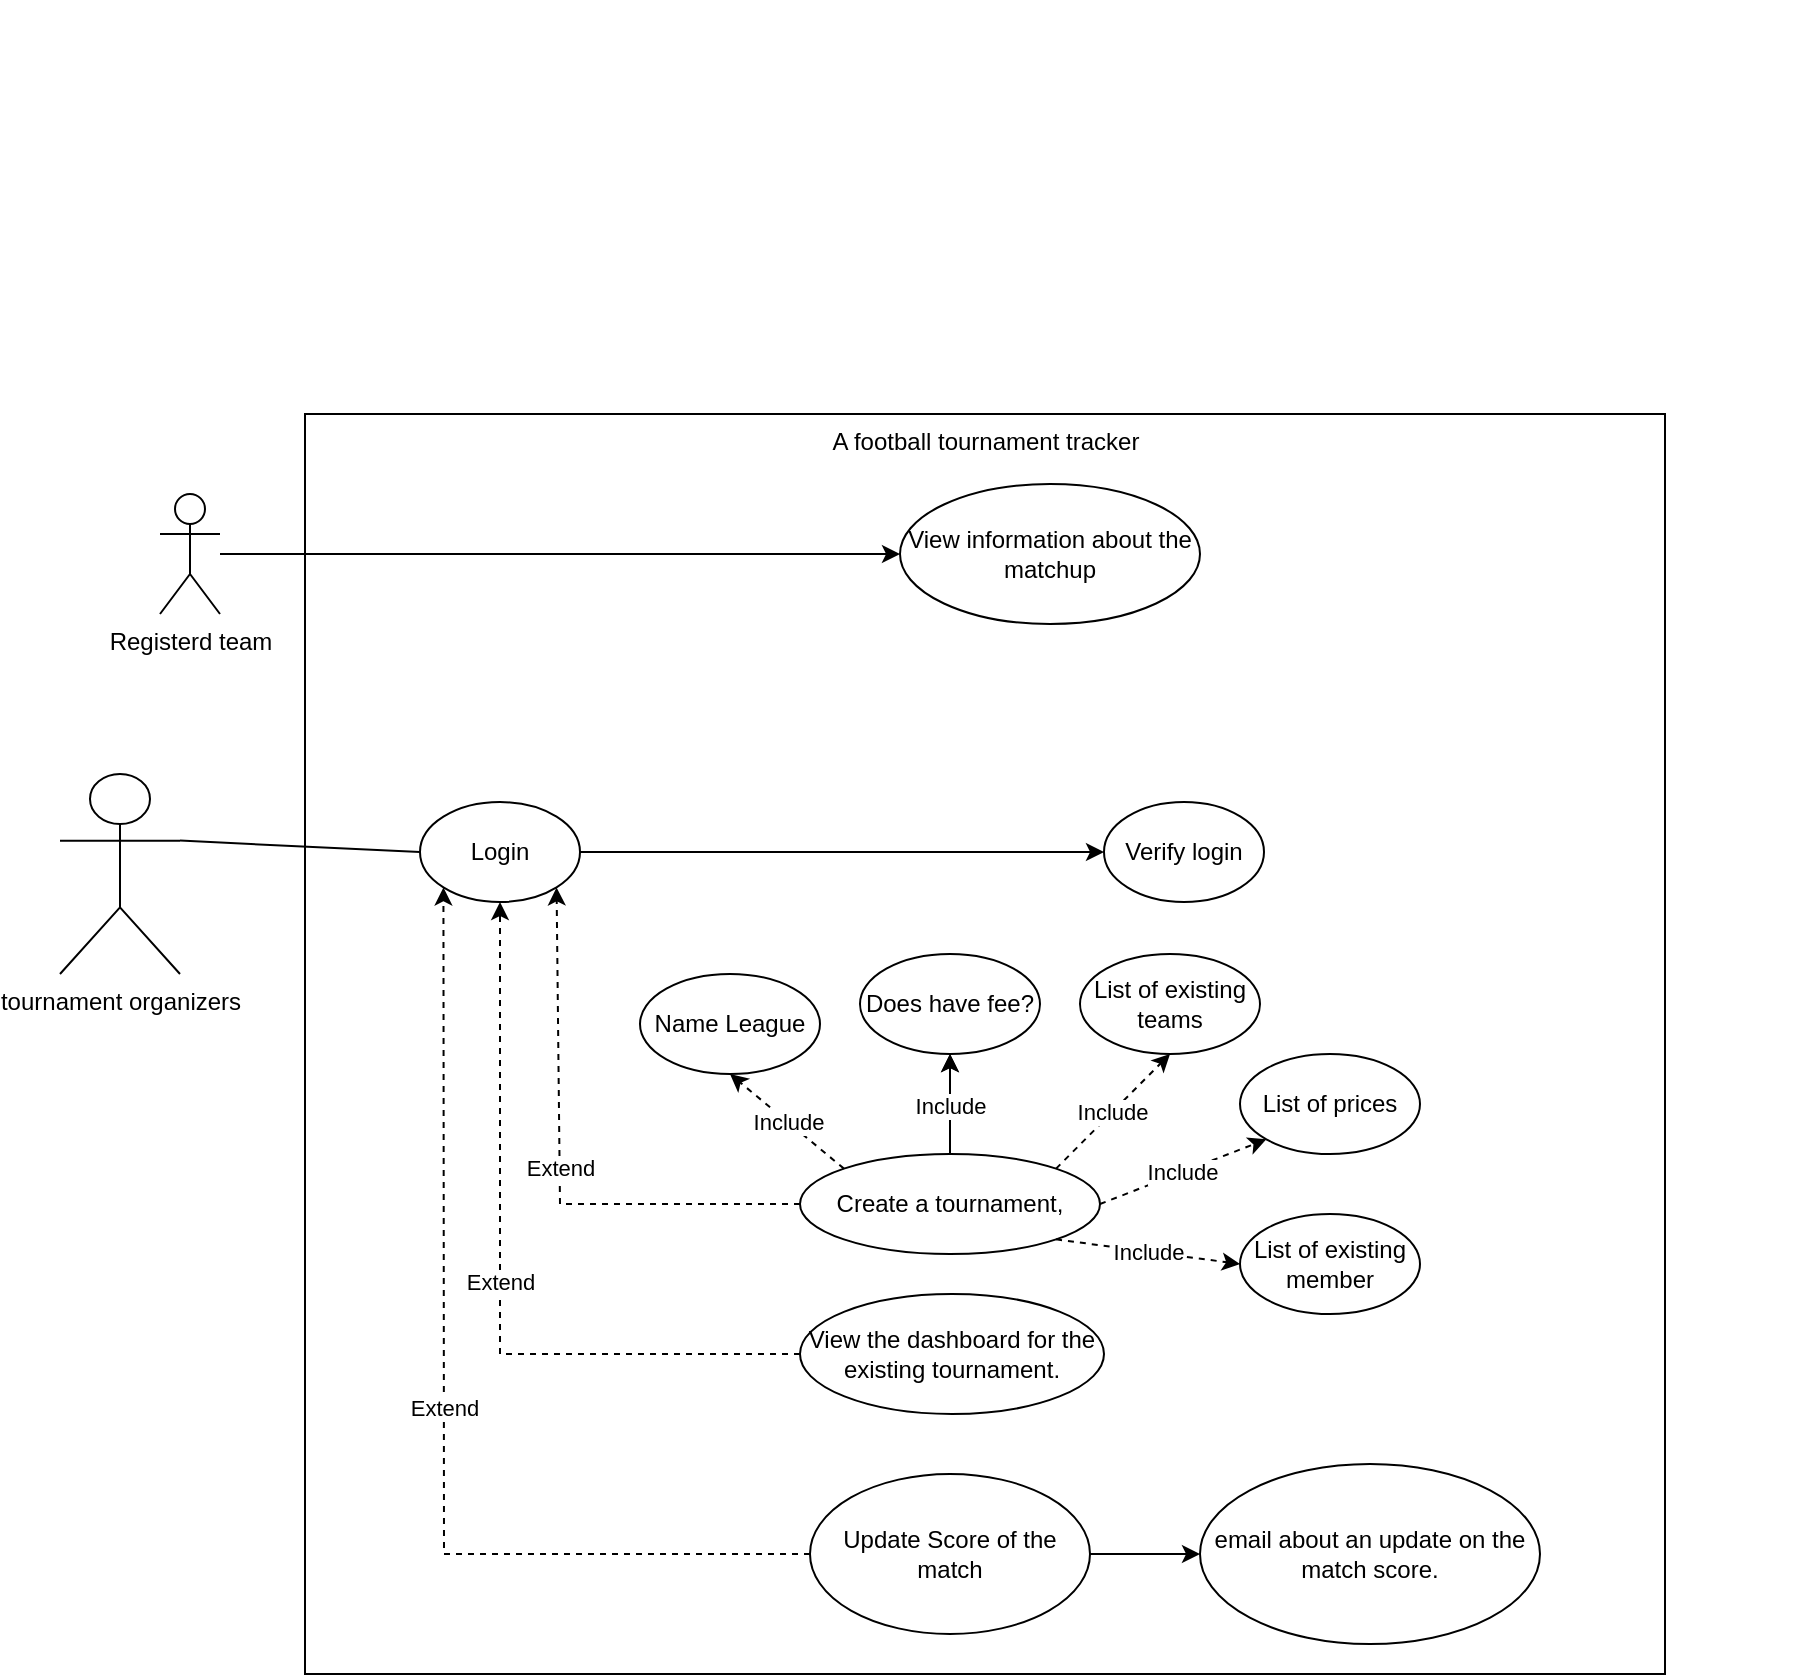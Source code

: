 <mxfile version="21.1.2" type="device">
  <diagram name="Page-1" id="4D2QLF0WzecQQkKjmwuA">
    <mxGraphModel dx="1036" dy="1754" grid="1" gridSize="10" guides="1" tooltips="1" connect="1" arrows="1" fold="1" page="1" pageScale="1" pageWidth="850" pageHeight="1100" math="0" shadow="0">
      <root>
        <mxCell id="0" />
        <mxCell id="1" parent="0" />
        <mxCell id="4vfo15WaHHj-bs0f3VLk-1" value="A football tournament tracker" style="rounded=0;whiteSpace=wrap;html=1;verticalAlign=top;" parent="1" vertex="1">
          <mxGeometry x="222.5" y="80" width="680" height="630" as="geometry" />
        </mxCell>
        <mxCell id="4vfo15WaHHj-bs0f3VLk-2" value="tournament organizers" style="shape=umlActor;verticalLabelPosition=bottom;verticalAlign=top;html=1;outlineConnect=0;" parent="1" vertex="1">
          <mxGeometry x="100" y="260" width="60" height="100" as="geometry" />
        </mxCell>
        <mxCell id="4vfo15WaHHj-bs0f3VLk-5" value="Login" style="ellipse;whiteSpace=wrap;html=1;" parent="1" vertex="1">
          <mxGeometry x="280" y="274.03" width="80" height="50" as="geometry" />
        </mxCell>
        <mxCell id="4vfo15WaHHj-bs0f3VLk-6" value="Verify login" style="ellipse;whiteSpace=wrap;html=1;" parent="1" vertex="1">
          <mxGeometry x="622" y="274.03" width="80" height="50" as="geometry" />
        </mxCell>
        <mxCell id="4vfo15WaHHj-bs0f3VLk-15" value="" style="endArrow=classic;html=1;rounded=0;exitX=1;exitY=0.5;exitDx=0;exitDy=0;entryX=0;entryY=0.5;entryDx=0;entryDy=0;" parent="1" source="4vfo15WaHHj-bs0f3VLk-5" target="4vfo15WaHHj-bs0f3VLk-6" edge="1">
          <mxGeometry width="50" height="50" relative="1" as="geometry">
            <mxPoint x="480" y="370" as="sourcePoint" />
            <mxPoint x="530" y="320" as="targetPoint" />
          </mxGeometry>
        </mxCell>
        <mxCell id="4vfo15WaHHj-bs0f3VLk-85" value="" style="edgeStyle=orthogonalEdgeStyle;rounded=0;orthogonalLoop=1;jettySize=auto;html=1;" parent="1" source="4vfo15WaHHj-bs0f3VLk-16" target="4vfo15WaHHj-bs0f3VLk-29" edge="1">
          <mxGeometry relative="1" as="geometry" />
        </mxCell>
        <mxCell id="4vfo15WaHHj-bs0f3VLk-16" value="Create a tournament," style="ellipse;whiteSpace=wrap;html=1;" parent="1" vertex="1">
          <mxGeometry x="470" y="450" width="150" height="50" as="geometry" />
        </mxCell>
        <mxCell id="4vfo15WaHHj-bs0f3VLk-26" value="" style="endArrow=none;html=1;rounded=0;exitX=1;exitY=0.333;exitDx=0;exitDy=0;exitPerimeter=0;entryX=0;entryY=0.5;entryDx=0;entryDy=0;" parent="1" source="4vfo15WaHHj-bs0f3VLk-2" target="4vfo15WaHHj-bs0f3VLk-5" edge="1">
          <mxGeometry width="50" height="50" relative="1" as="geometry">
            <mxPoint x="400" y="360" as="sourcePoint" />
            <mxPoint x="450" y="310" as="targetPoint" />
          </mxGeometry>
        </mxCell>
        <mxCell id="4vfo15WaHHj-bs0f3VLk-27" value="View the dashboard for the existing tournament." style="ellipse;whiteSpace=wrap;html=1;" parent="1" vertex="1">
          <mxGeometry x="470" y="520" width="152" height="60" as="geometry" />
        </mxCell>
        <mxCell id="4vfo15WaHHj-bs0f3VLk-28" value="Name League" style="ellipse;whiteSpace=wrap;html=1;" parent="1" vertex="1">
          <mxGeometry x="390" y="360" width="90" height="50" as="geometry" />
        </mxCell>
        <mxCell id="4vfo15WaHHj-bs0f3VLk-29" value="Does have fee?" style="ellipse;whiteSpace=wrap;html=1;" parent="1" vertex="1">
          <mxGeometry x="500" y="350" width="90" height="50" as="geometry" />
        </mxCell>
        <mxCell id="4vfo15WaHHj-bs0f3VLk-30" value="Include" style="endArrow=classic;html=1;rounded=0;dashed=1;shadow=0;strokeColor=default;exitX=0;exitY=0;exitDx=0;exitDy=0;entryX=0.5;entryY=1;entryDx=0;entryDy=0;" parent="1" source="4vfo15WaHHj-bs0f3VLk-16" target="4vfo15WaHHj-bs0f3VLk-28" edge="1">
          <mxGeometry x="-0.007" width="50" height="50" relative="1" as="geometry">
            <mxPoint x="464" y="476" as="sourcePoint" />
            <mxPoint x="435" y="420" as="targetPoint" />
            <mxPoint as="offset" />
          </mxGeometry>
        </mxCell>
        <mxCell id="4vfo15WaHHj-bs0f3VLk-32" value="Include" style="endArrow=classic;html=1;rounded=0;entryX=0.5;entryY=1;entryDx=0;entryDy=0;dashed=1;shadow=0;strokeColor=default;exitX=0.5;exitY=0;exitDx=0;exitDy=0;" parent="1" source="4vfo15WaHHj-bs0f3VLk-16" target="4vfo15WaHHj-bs0f3VLk-29" edge="1">
          <mxGeometry x="-0.016" width="50" height="50" relative="1" as="geometry">
            <mxPoint x="473" y="447" as="sourcePoint" />
            <mxPoint x="445" y="400" as="targetPoint" />
            <mxPoint as="offset" />
          </mxGeometry>
        </mxCell>
        <mxCell id="4vfo15WaHHj-bs0f3VLk-33" value="List of existing teams" style="ellipse;whiteSpace=wrap;html=1;" parent="1" vertex="1">
          <mxGeometry x="610" y="350" width="90" height="50" as="geometry" />
        </mxCell>
        <mxCell id="4vfo15WaHHj-bs0f3VLk-34" value="Include" style="endArrow=classic;html=1;rounded=0;dashed=1;shadow=0;strokeColor=default;exitX=1;exitY=0;exitDx=0;exitDy=0;entryX=0.5;entryY=1;entryDx=0;entryDy=0;" parent="1" source="4vfo15WaHHj-bs0f3VLk-16" target="4vfo15WaHHj-bs0f3VLk-33" edge="1">
          <mxGeometry x="-0.005" width="50" height="50" relative="1" as="geometry">
            <mxPoint x="600.003" y="458.762" as="sourcePoint" />
            <mxPoint x="631.918" y="410.0" as="targetPoint" />
            <mxPoint as="offset" />
          </mxGeometry>
        </mxCell>
        <mxCell id="RJ7_IefV2C8i3BoNH1EA-1" style="edgeStyle=orthogonalEdgeStyle;rounded=0;orthogonalLoop=1;jettySize=auto;html=1;entryX=0;entryY=0.5;entryDx=0;entryDy=0;" parent="1" source="4vfo15WaHHj-bs0f3VLk-39" target="4vfo15WaHHj-bs0f3VLk-43" edge="1">
          <mxGeometry relative="1" as="geometry" />
        </mxCell>
        <mxCell id="4vfo15WaHHj-bs0f3VLk-39" value="Registerd team" style="shape=umlActor;verticalLabelPosition=bottom;verticalAlign=top;html=1;outlineConnect=0;" parent="1" vertex="1">
          <mxGeometry x="150" y="120" width="30" height="60" as="geometry" />
        </mxCell>
        <mxCell id="4vfo15WaHHj-bs0f3VLk-43" value="View information about the matchup" style="ellipse;whiteSpace=wrap;html=1;" parent="1" vertex="1">
          <mxGeometry x="520" y="115" width="150" height="70" as="geometry" />
        </mxCell>
        <mxCell id="T6xzdore-mrB1LsQRRyy-6" style="edgeStyle=orthogonalEdgeStyle;rounded=0;orthogonalLoop=1;jettySize=auto;html=1;" parent="1" source="4vfo15WaHHj-bs0f3VLk-45" target="4vfo15WaHHj-bs0f3VLk-48" edge="1">
          <mxGeometry relative="1" as="geometry" />
        </mxCell>
        <mxCell id="4vfo15WaHHj-bs0f3VLk-45" value="Update Score of the match" style="ellipse;whiteSpace=wrap;html=1;" parent="1" vertex="1">
          <mxGeometry x="475" y="610" width="140" height="80" as="geometry" />
        </mxCell>
        <mxCell id="4vfo15WaHHj-bs0f3VLk-117" style="edgeStyle=orthogonalEdgeStyle;rounded=0;orthogonalLoop=1;jettySize=auto;html=1;exitX=1;exitY=0;exitDx=0;exitDy=0;strokeColor=none;" parent="1" source="4vfo15WaHHj-bs0f3VLk-48" edge="1">
          <mxGeometry relative="1" as="geometry">
            <mxPoint x="960" y="-120.0" as="targetPoint" />
          </mxGeometry>
        </mxCell>
        <mxCell id="4vfo15WaHHj-bs0f3VLk-48" value="email about an update on the match score." style="ellipse;whiteSpace=wrap;html=1;" parent="1" vertex="1">
          <mxGeometry x="670" y="605" width="170" height="90" as="geometry" />
        </mxCell>
        <mxCell id="4vfo15WaHHj-bs0f3VLk-71" value="Extend" style="endArrow=classic;html=1;rounded=0;dashed=1;shadow=0;strokeColor=default;exitX=0;exitY=0.5;exitDx=0;exitDy=0;entryX=0;entryY=1;entryDx=0;entryDy=0;" parent="1" source="4vfo15WaHHj-bs0f3VLk-45" target="4vfo15WaHHj-bs0f3VLk-5" edge="1">
          <mxGeometry x="-0.007" width="50" height="50" relative="1" as="geometry">
            <mxPoint x="573" y="154" as="sourcePoint" />
            <mxPoint x="445" y="120" as="targetPoint" />
            <mxPoint as="offset" />
            <Array as="points">
              <mxPoint x="292" y="650" />
            </Array>
          </mxGeometry>
        </mxCell>
        <mxCell id="4vfo15WaHHj-bs0f3VLk-72" value="Extend" style="endArrow=classic;html=1;rounded=0;dashed=1;shadow=0;strokeColor=default;exitX=0;exitY=0.5;exitDx=0;exitDy=0;entryX=0.5;entryY=1;entryDx=0;entryDy=0;" parent="1" source="4vfo15WaHHj-bs0f3VLk-27" target="4vfo15WaHHj-bs0f3VLk-5" edge="1">
          <mxGeometry x="-0.007" width="50" height="50" relative="1" as="geometry">
            <mxPoint x="480" y="660" as="sourcePoint" />
            <mxPoint x="330" y="370" as="targetPoint" />
            <mxPoint as="offset" />
            <Array as="points">
              <mxPoint x="320" y="550" />
            </Array>
          </mxGeometry>
        </mxCell>
        <mxCell id="4vfo15WaHHj-bs0f3VLk-73" value="Extend" style="endArrow=classic;html=1;rounded=0;dashed=1;shadow=0;strokeColor=default;exitX=0;exitY=0.5;exitDx=0;exitDy=0;entryX=1;entryY=1;entryDx=0;entryDy=0;" parent="1" source="4vfo15WaHHj-bs0f3VLk-16" target="4vfo15WaHHj-bs0f3VLk-5" edge="1">
          <mxGeometry x="-0.007" width="50" height="50" relative="1" as="geometry">
            <mxPoint x="490" y="670" as="sourcePoint" />
            <mxPoint x="340" y="380" as="targetPoint" />
            <mxPoint as="offset" />
            <Array as="points">
              <mxPoint x="350" y="475" />
            </Array>
          </mxGeometry>
        </mxCell>
        <mxCell id="T6xzdore-mrB1LsQRRyy-1" value="List of prices" style="ellipse;whiteSpace=wrap;html=1;" parent="1" vertex="1">
          <mxGeometry x="690" y="400" width="90" height="50" as="geometry" />
        </mxCell>
        <mxCell id="T6xzdore-mrB1LsQRRyy-2" value="Include" style="endArrow=classic;html=1;rounded=0;dashed=1;shadow=0;strokeColor=default;exitX=1;exitY=0.5;exitDx=0;exitDy=0;entryX=0;entryY=1;entryDx=0;entryDy=0;" parent="1" source="4vfo15WaHHj-bs0f3VLk-16" target="T6xzdore-mrB1LsQRRyy-1" edge="1">
          <mxGeometry x="-0.003" width="50" height="50" relative="1" as="geometry">
            <mxPoint x="608" y="467" as="sourcePoint" />
            <mxPoint x="640" y="419" as="targetPoint" />
            <mxPoint as="offset" />
          </mxGeometry>
        </mxCell>
        <mxCell id="T6xzdore-mrB1LsQRRyy-4" value="List of existing member" style="ellipse;whiteSpace=wrap;html=1;" parent="1" vertex="1">
          <mxGeometry x="690" y="480" width="90" height="50" as="geometry" />
        </mxCell>
        <mxCell id="T6xzdore-mrB1LsQRRyy-5" value="Include" style="endArrow=classic;html=1;rounded=0;dashed=1;shadow=0;strokeColor=default;exitX=1;exitY=1;exitDx=0;exitDy=0;entryX=0;entryY=0.5;entryDx=0;entryDy=0;" parent="1" source="4vfo15WaHHj-bs0f3VLk-16" target="T6xzdore-mrB1LsQRRyy-4" edge="1">
          <mxGeometry x="-0.003" width="50" height="50" relative="1" as="geometry">
            <mxPoint x="630" y="485" as="sourcePoint" />
            <mxPoint x="765" y="410" as="targetPoint" />
            <mxPoint as="offset" />
          </mxGeometry>
        </mxCell>
      </root>
    </mxGraphModel>
  </diagram>
</mxfile>
